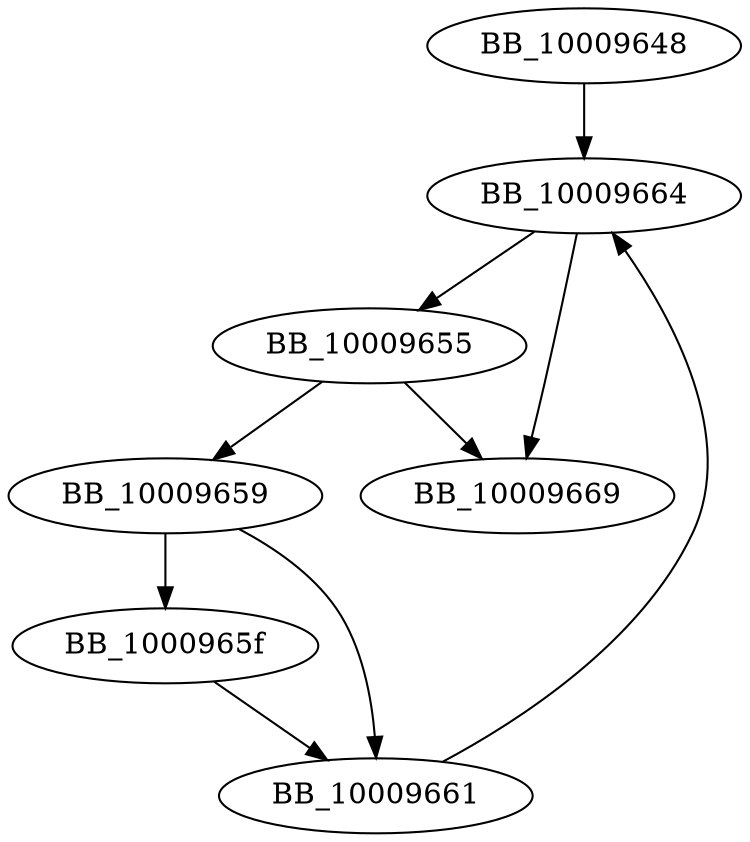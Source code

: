 DiGraph __initterm_e{
BB_10009648->BB_10009664
BB_10009655->BB_10009659
BB_10009655->BB_10009669
BB_10009659->BB_1000965f
BB_10009659->BB_10009661
BB_1000965f->BB_10009661
BB_10009661->BB_10009664
BB_10009664->BB_10009655
BB_10009664->BB_10009669
}
